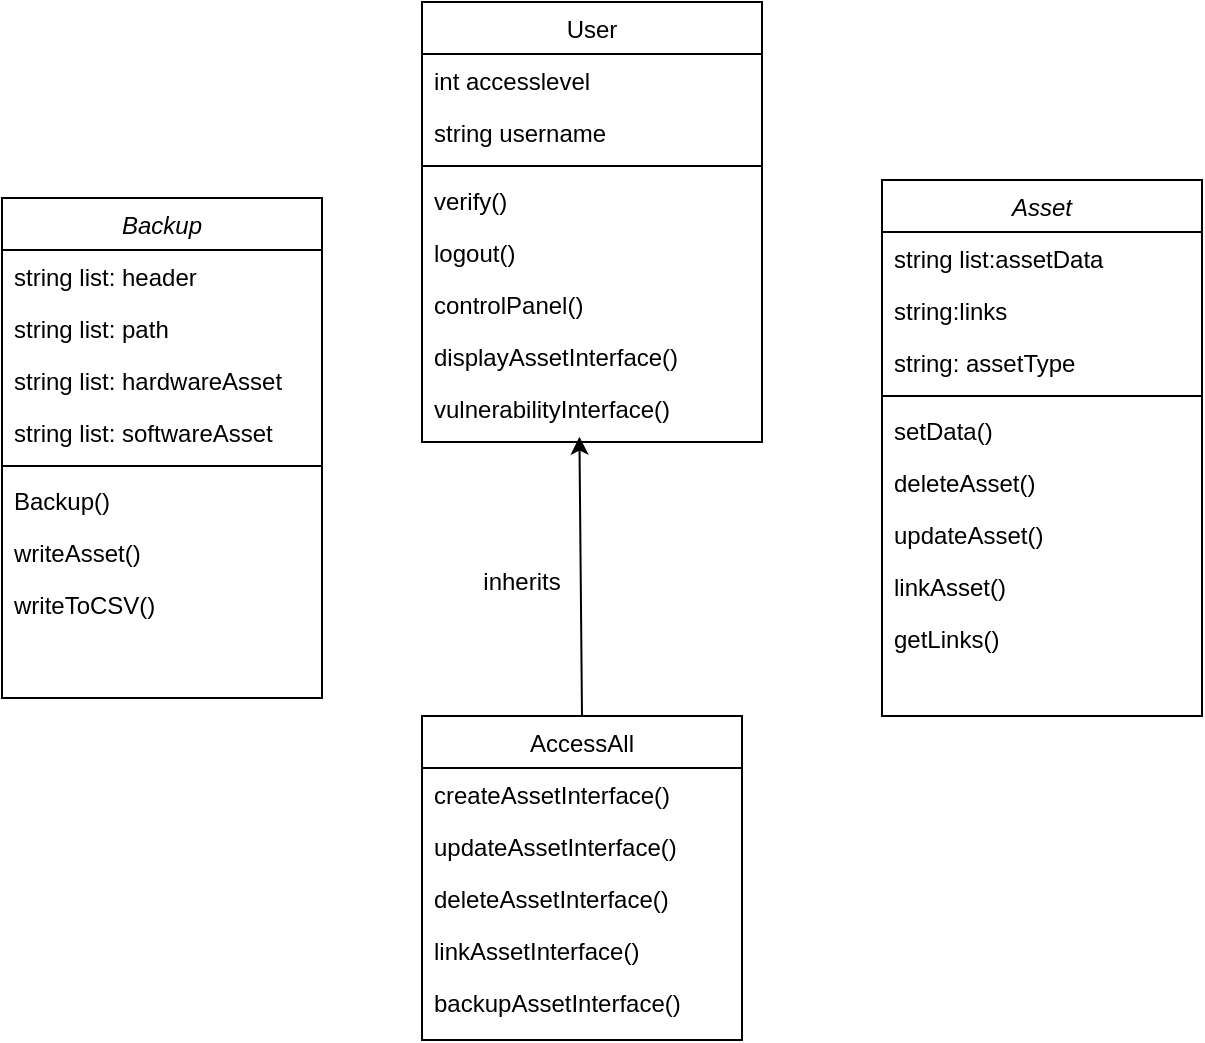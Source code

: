 <mxfile version="15.8.7" type="device"><diagram id="C5RBs43oDa-KdzZeNtuy" name="Page-1"><mxGraphModel dx="918" dy="721" grid="1" gridSize="10" guides="1" tooltips="1" connect="1" arrows="1" fold="1" page="1" pageScale="1" pageWidth="827" pageHeight="1169" math="0" shadow="0"><root><mxCell id="WIyWlLk6GJQsqaUBKTNV-0"/><mxCell id="WIyWlLk6GJQsqaUBKTNV-1" parent="WIyWlLk6GJQsqaUBKTNV-0"/><mxCell id="zkfFHV4jXpPFQw0GAbJ--0" value="Backup" style="swimlane;fontStyle=2;align=center;verticalAlign=top;childLayout=stackLayout;horizontal=1;startSize=26;horizontalStack=0;resizeParent=1;resizeLast=0;collapsible=1;marginBottom=0;rounded=0;shadow=0;strokeWidth=1;" parent="WIyWlLk6GJQsqaUBKTNV-1" vertex="1"><mxGeometry x="100" y="108" width="160" height="250" as="geometry"><mxRectangle x="230" y="140" width="160" height="26" as="alternateBounds"/></mxGeometry></mxCell><mxCell id="zkfFHV4jXpPFQw0GAbJ--1" value="string list: header" style="text;align=left;verticalAlign=top;spacingLeft=4;spacingRight=4;overflow=hidden;rotatable=0;points=[[0,0.5],[1,0.5]];portConstraint=eastwest;" parent="zkfFHV4jXpPFQw0GAbJ--0" vertex="1"><mxGeometry y="26" width="160" height="26" as="geometry"/></mxCell><mxCell id="zkfFHV4jXpPFQw0GAbJ--2" value="string list: path " style="text;align=left;verticalAlign=top;spacingLeft=4;spacingRight=4;overflow=hidden;rotatable=0;points=[[0,0.5],[1,0.5]];portConstraint=eastwest;rounded=0;shadow=0;html=0;" parent="zkfFHV4jXpPFQw0GAbJ--0" vertex="1"><mxGeometry y="52" width="160" height="26" as="geometry"/></mxCell><mxCell id="zkfFHV4jXpPFQw0GAbJ--3" value="string list: hardwareAsset" style="text;align=left;verticalAlign=top;spacingLeft=4;spacingRight=4;overflow=hidden;rotatable=0;points=[[0,0.5],[1,0.5]];portConstraint=eastwest;rounded=0;shadow=0;html=0;" parent="zkfFHV4jXpPFQw0GAbJ--0" vertex="1"><mxGeometry y="78" width="160" height="26" as="geometry"/></mxCell><mxCell id="OpZxWhjAfBPaQNG0Koyy-0" value="string list: softwareAsset" style="text;align=left;verticalAlign=top;spacingLeft=4;spacingRight=4;overflow=hidden;rotatable=0;points=[[0,0.5],[1,0.5]];portConstraint=eastwest;rounded=0;shadow=0;html=0;" parent="zkfFHV4jXpPFQw0GAbJ--0" vertex="1"><mxGeometry y="104" width="160" height="26" as="geometry"/></mxCell><mxCell id="zkfFHV4jXpPFQw0GAbJ--4" value="" style="line;html=1;strokeWidth=1;align=left;verticalAlign=middle;spacingTop=-1;spacingLeft=3;spacingRight=3;rotatable=0;labelPosition=right;points=[];portConstraint=eastwest;" parent="zkfFHV4jXpPFQw0GAbJ--0" vertex="1"><mxGeometry y="130" width="160" height="8" as="geometry"/></mxCell><mxCell id="zkfFHV4jXpPFQw0GAbJ--5" value="Backup()&#10;" style="text;align=left;verticalAlign=top;spacingLeft=4;spacingRight=4;overflow=hidden;rotatable=0;points=[[0,0.5],[1,0.5]];portConstraint=eastwest;" parent="zkfFHV4jXpPFQw0GAbJ--0" vertex="1"><mxGeometry y="138" width="160" height="26" as="geometry"/></mxCell><mxCell id="OpZxWhjAfBPaQNG0Koyy-1" value="writeAsset()" style="text;align=left;verticalAlign=top;spacingLeft=4;spacingRight=4;overflow=hidden;rotatable=0;points=[[0,0.5],[1,0.5]];portConstraint=eastwest;" parent="zkfFHV4jXpPFQw0GAbJ--0" vertex="1"><mxGeometry y="164" width="160" height="26" as="geometry"/></mxCell><mxCell id="OpZxWhjAfBPaQNG0Koyy-2" value="writeToCSV()" style="text;align=left;verticalAlign=top;spacingLeft=4;spacingRight=4;overflow=hidden;rotatable=0;points=[[0,0.5],[1,0.5]];portConstraint=eastwest;" parent="zkfFHV4jXpPFQw0GAbJ--0" vertex="1"><mxGeometry y="190" width="160" height="26" as="geometry"/></mxCell><mxCell id="zkfFHV4jXpPFQw0GAbJ--17" value="User" style="swimlane;fontStyle=0;align=center;verticalAlign=top;childLayout=stackLayout;horizontal=1;startSize=26;horizontalStack=0;resizeParent=1;resizeLast=0;collapsible=1;marginBottom=0;rounded=0;shadow=0;strokeWidth=1;" parent="WIyWlLk6GJQsqaUBKTNV-1" vertex="1"><mxGeometry x="310" y="10" width="170" height="220" as="geometry"><mxRectangle x="550" y="140" width="160" height="26" as="alternateBounds"/></mxGeometry></mxCell><mxCell id="zkfFHV4jXpPFQw0GAbJ--18" value="int accesslevel" style="text;align=left;verticalAlign=top;spacingLeft=4;spacingRight=4;overflow=hidden;rotatable=0;points=[[0,0.5],[1,0.5]];portConstraint=eastwest;" parent="zkfFHV4jXpPFQw0GAbJ--17" vertex="1"><mxGeometry y="26" width="170" height="26" as="geometry"/></mxCell><mxCell id="zkfFHV4jXpPFQw0GAbJ--19" value="string username" style="text;align=left;verticalAlign=top;spacingLeft=4;spacingRight=4;overflow=hidden;rotatable=0;points=[[0,0.5],[1,0.5]];portConstraint=eastwest;rounded=0;shadow=0;html=0;" parent="zkfFHV4jXpPFQw0GAbJ--17" vertex="1"><mxGeometry y="52" width="170" height="26" as="geometry"/></mxCell><mxCell id="zkfFHV4jXpPFQw0GAbJ--23" value="" style="line;html=1;strokeWidth=1;align=left;verticalAlign=middle;spacingTop=-1;spacingLeft=3;spacingRight=3;rotatable=0;labelPosition=right;points=[];portConstraint=eastwest;" parent="zkfFHV4jXpPFQw0GAbJ--17" vertex="1"><mxGeometry y="78" width="170" height="8" as="geometry"/></mxCell><mxCell id="zkfFHV4jXpPFQw0GAbJ--24" value="verify()" style="text;align=left;verticalAlign=top;spacingLeft=4;spacingRight=4;overflow=hidden;rotatable=0;points=[[0,0.5],[1,0.5]];portConstraint=eastwest;" parent="zkfFHV4jXpPFQw0GAbJ--17" vertex="1"><mxGeometry y="86" width="170" height="26" as="geometry"/></mxCell><mxCell id="zkfFHV4jXpPFQw0GAbJ--25" value="logout()" style="text;align=left;verticalAlign=top;spacingLeft=4;spacingRight=4;overflow=hidden;rotatable=0;points=[[0,0.5],[1,0.5]];portConstraint=eastwest;" parent="zkfFHV4jXpPFQw0GAbJ--17" vertex="1"><mxGeometry y="112" width="170" height="26" as="geometry"/></mxCell><mxCell id="7lE58RGKk3m7LJla1iOM-12" value="controlPanel()" style="text;align=left;verticalAlign=top;spacingLeft=4;spacingRight=4;overflow=hidden;rotatable=0;points=[[0,0.5],[1,0.5]];portConstraint=eastwest;" vertex="1" parent="zkfFHV4jXpPFQw0GAbJ--17"><mxGeometry y="138" width="170" height="26" as="geometry"/></mxCell><mxCell id="7lE58RGKk3m7LJla1iOM-14" value="displayAssetInterface()" style="text;align=left;verticalAlign=top;spacingLeft=4;spacingRight=4;overflow=hidden;rotatable=0;points=[[0,0.5],[1,0.5]];portConstraint=eastwest;" vertex="1" parent="zkfFHV4jXpPFQw0GAbJ--17"><mxGeometry y="164" width="170" height="26" as="geometry"/></mxCell><mxCell id="7lE58RGKk3m7LJla1iOM-15" value="vulnerabilityInterface()" style="text;align=left;verticalAlign=top;spacingLeft=4;spacingRight=4;overflow=hidden;rotatable=0;points=[[0,0.5],[1,0.5]];portConstraint=eastwest;" vertex="1" parent="zkfFHV4jXpPFQw0GAbJ--17"><mxGeometry y="190" width="170" height="26" as="geometry"/></mxCell><mxCell id="OpZxWhjAfBPaQNG0Koyy-3" value="Asset" style="swimlane;fontStyle=2;align=center;verticalAlign=top;childLayout=stackLayout;horizontal=1;startSize=26;horizontalStack=0;resizeParent=1;resizeLast=0;collapsible=1;marginBottom=0;rounded=0;shadow=0;strokeWidth=1;" parent="WIyWlLk6GJQsqaUBKTNV-1" vertex="1"><mxGeometry x="540" y="99" width="160" height="268" as="geometry"><mxRectangle x="230" y="140" width="160" height="26" as="alternateBounds"/></mxGeometry></mxCell><mxCell id="OpZxWhjAfBPaQNG0Koyy-4" value="string list:assetData" style="text;align=left;verticalAlign=top;spacingLeft=4;spacingRight=4;overflow=hidden;rotatable=0;points=[[0,0.5],[1,0.5]];portConstraint=eastwest;" parent="OpZxWhjAfBPaQNG0Koyy-3" vertex="1"><mxGeometry y="26" width="160" height="26" as="geometry"/></mxCell><mxCell id="OpZxWhjAfBPaQNG0Koyy-5" value="string:links " style="text;align=left;verticalAlign=top;spacingLeft=4;spacingRight=4;overflow=hidden;rotatable=0;points=[[0,0.5],[1,0.5]];portConstraint=eastwest;rounded=0;shadow=0;html=0;" parent="OpZxWhjAfBPaQNG0Koyy-3" vertex="1"><mxGeometry y="52" width="160" height="26" as="geometry"/></mxCell><mxCell id="OpZxWhjAfBPaQNG0Koyy-6" value="string: assetType" style="text;align=left;verticalAlign=top;spacingLeft=4;spacingRight=4;overflow=hidden;rotatable=0;points=[[0,0.5],[1,0.5]];portConstraint=eastwest;rounded=0;shadow=0;html=0;" parent="OpZxWhjAfBPaQNG0Koyy-3" vertex="1"><mxGeometry y="78" width="160" height="26" as="geometry"/></mxCell><mxCell id="OpZxWhjAfBPaQNG0Koyy-8" value="" style="line;html=1;strokeWidth=1;align=left;verticalAlign=middle;spacingTop=-1;spacingLeft=3;spacingRight=3;rotatable=0;labelPosition=right;points=[];portConstraint=eastwest;" parent="OpZxWhjAfBPaQNG0Koyy-3" vertex="1"><mxGeometry y="104" width="160" height="8" as="geometry"/></mxCell><mxCell id="OpZxWhjAfBPaQNG0Koyy-9" value="setData()" style="text;align=left;verticalAlign=top;spacingLeft=4;spacingRight=4;overflow=hidden;rotatable=0;points=[[0,0.5],[1,0.5]];portConstraint=eastwest;" parent="OpZxWhjAfBPaQNG0Koyy-3" vertex="1"><mxGeometry y="112" width="160" height="26" as="geometry"/></mxCell><mxCell id="OpZxWhjAfBPaQNG0Koyy-10" value="deleteAsset()" style="text;align=left;verticalAlign=top;spacingLeft=4;spacingRight=4;overflow=hidden;rotatable=0;points=[[0,0.5],[1,0.5]];portConstraint=eastwest;" parent="OpZxWhjAfBPaQNG0Koyy-3" vertex="1"><mxGeometry y="138" width="160" height="26" as="geometry"/></mxCell><mxCell id="OpZxWhjAfBPaQNG0Koyy-11" value="updateAsset()&#10;" style="text;align=left;verticalAlign=top;spacingLeft=4;spacingRight=4;overflow=hidden;rotatable=0;points=[[0,0.5],[1,0.5]];portConstraint=eastwest;" parent="OpZxWhjAfBPaQNG0Koyy-3" vertex="1"><mxGeometry y="164" width="160" height="26" as="geometry"/></mxCell><mxCell id="OpZxWhjAfBPaQNG0Koyy-12" value="linkAsset()&#10;" style="text;align=left;verticalAlign=top;spacingLeft=4;spacingRight=4;overflow=hidden;rotatable=0;points=[[0,0.5],[1,0.5]];portConstraint=eastwest;" parent="OpZxWhjAfBPaQNG0Koyy-3" vertex="1"><mxGeometry y="190" width="160" height="26" as="geometry"/></mxCell><mxCell id="OpZxWhjAfBPaQNG0Koyy-13" value="getLinks()" style="text;align=left;verticalAlign=top;spacingLeft=4;spacingRight=4;overflow=hidden;rotatable=0;points=[[0,0.5],[1,0.5]];portConstraint=eastwest;" parent="OpZxWhjAfBPaQNG0Koyy-3" vertex="1"><mxGeometry y="216" width="160" height="26" as="geometry"/></mxCell><mxCell id="7lE58RGKk3m7LJla1iOM-6" value="AccessAll" style="swimlane;fontStyle=0;align=center;verticalAlign=top;childLayout=stackLayout;horizontal=1;startSize=26;horizontalStack=0;resizeParent=1;resizeLast=0;collapsible=1;marginBottom=0;rounded=0;shadow=0;strokeWidth=1;" vertex="1" parent="WIyWlLk6GJQsqaUBKTNV-1"><mxGeometry x="310" y="367" width="160" height="162" as="geometry"><mxRectangle x="550" y="140" width="160" height="26" as="alternateBounds"/></mxGeometry></mxCell><mxCell id="7lE58RGKk3m7LJla1iOM-20" value="createAssetInterface()" style="text;align=left;verticalAlign=top;spacingLeft=4;spacingRight=4;overflow=hidden;rotatable=0;points=[[0,0.5],[1,0.5]];portConstraint=eastwest;" vertex="1" parent="7lE58RGKk3m7LJla1iOM-6"><mxGeometry y="26" width="160" height="26" as="geometry"/></mxCell><mxCell id="7lE58RGKk3m7LJla1iOM-19" value="updateAssetInterface()" style="text;align=left;verticalAlign=top;spacingLeft=4;spacingRight=4;overflow=hidden;rotatable=0;points=[[0,0.5],[1,0.5]];portConstraint=eastwest;" vertex="1" parent="7lE58RGKk3m7LJla1iOM-6"><mxGeometry y="52" width="160" height="26" as="geometry"/></mxCell><mxCell id="7lE58RGKk3m7LJla1iOM-18" value="deleteAssetInterface()" style="text;align=left;verticalAlign=top;spacingLeft=4;spacingRight=4;overflow=hidden;rotatable=0;points=[[0,0.5],[1,0.5]];portConstraint=eastwest;" vertex="1" parent="7lE58RGKk3m7LJla1iOM-6"><mxGeometry y="78" width="160" height="26" as="geometry"/></mxCell><mxCell id="7lE58RGKk3m7LJla1iOM-17" value="linkAssetInterface()" style="text;align=left;verticalAlign=top;spacingLeft=4;spacingRight=4;overflow=hidden;rotatable=0;points=[[0,0.5],[1,0.5]];portConstraint=eastwest;" vertex="1" parent="7lE58RGKk3m7LJla1iOM-6"><mxGeometry y="104" width="160" height="26" as="geometry"/></mxCell><mxCell id="7lE58RGKk3m7LJla1iOM-16" value="backupAssetInterface()" style="text;align=left;verticalAlign=top;spacingLeft=4;spacingRight=4;overflow=hidden;rotatable=0;points=[[0,0.5],[1,0.5]];portConstraint=eastwest;" vertex="1" parent="7lE58RGKk3m7LJla1iOM-6"><mxGeometry y="130" width="160" height="26" as="geometry"/></mxCell><mxCell id="7lE58RGKk3m7LJla1iOM-21" value="" style="endArrow=classic;html=1;rounded=0;exitX=0.5;exitY=0;exitDx=0;exitDy=0;entryX=0.463;entryY=1.051;entryDx=0;entryDy=0;entryPerimeter=0;" edge="1" parent="WIyWlLk6GJQsqaUBKTNV-1" source="7lE58RGKk3m7LJla1iOM-6" target="7lE58RGKk3m7LJla1iOM-15"><mxGeometry width="50" height="50" relative="1" as="geometry"><mxPoint x="400" y="360" as="sourcePoint"/><mxPoint x="390" y="250" as="targetPoint"/></mxGeometry></mxCell><mxCell id="7lE58RGKk3m7LJla1iOM-22" value="inherits" style="text;html=1;strokeColor=none;fillColor=none;align=center;verticalAlign=middle;whiteSpace=wrap;rounded=0;" vertex="1" parent="WIyWlLk6GJQsqaUBKTNV-1"><mxGeometry x="330" y="290" width="60" height="20" as="geometry"/></mxCell></root></mxGraphModel></diagram></mxfile>